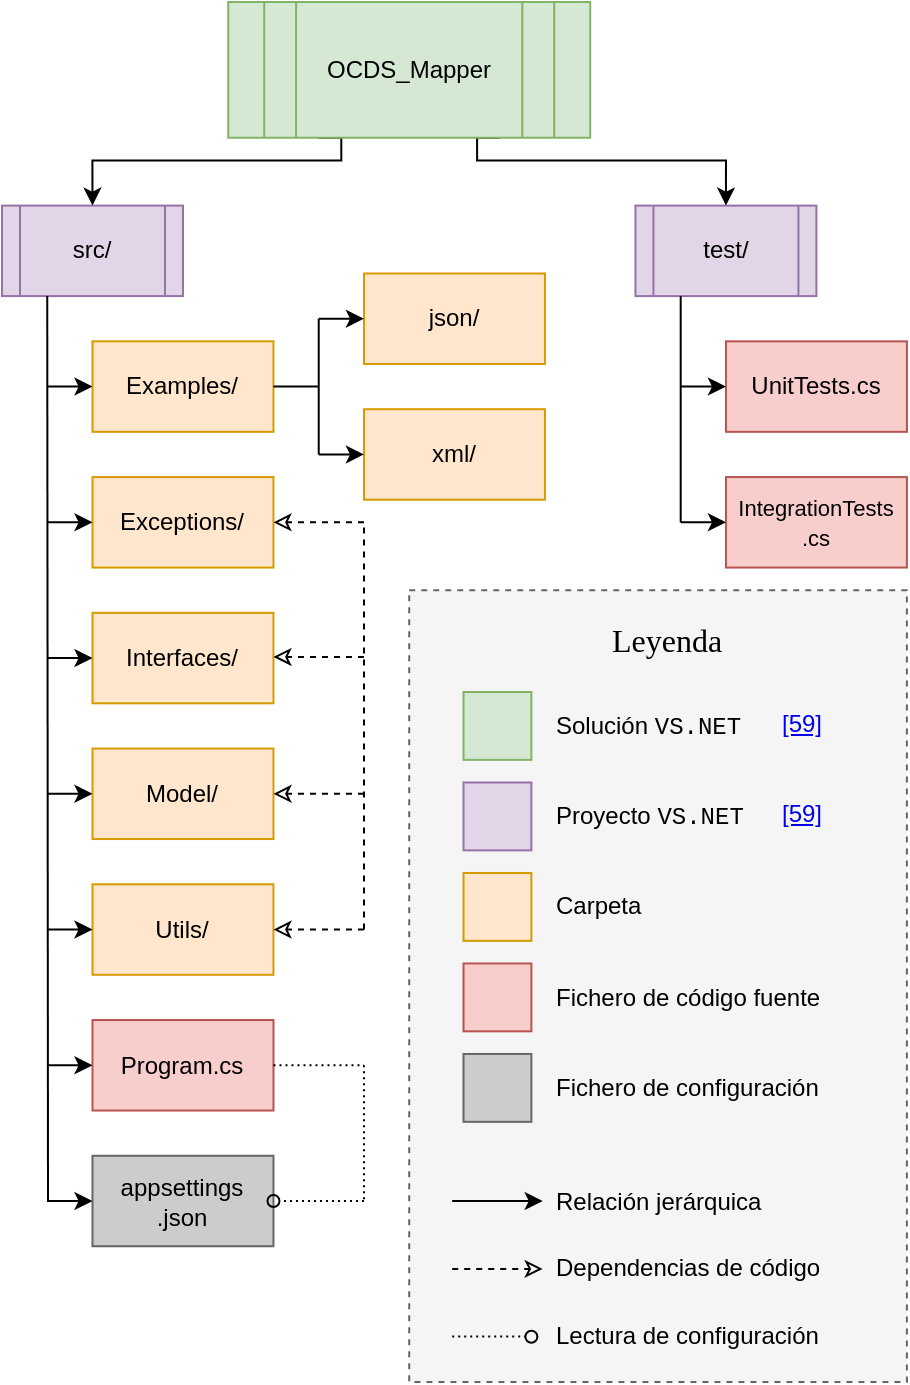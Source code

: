 <mxfile version="14.5.1" type="device"><diagram id="QbHbkleJUsxGR9_79U8a" name="Página-1"><mxGraphModel dx="1422" dy="825" grid="1" gridSize="10" guides="1" tooltips="1" connect="1" arrows="1" fold="1" page="1" pageScale="1" pageWidth="827" pageHeight="1169" math="0" shadow="0"><root><mxCell id="0"/><mxCell id="1" parent="0"/><mxCell id="VqXZYSWMb4L9y5wpS0Xz-1" value="" style="group" parent="1" vertex="1" connectable="0"><mxGeometry x="120" y="30" width="452.46" height="690" as="geometry"/></mxCell><mxCell id="2zbSsPdtElffrA6Gq3fq-1" value="src/" style="shape=process;whiteSpace=wrap;html=1;backgroundOutline=1;direction=west;fillColor=#e1d5e7;strokeColor=#9673a6;" parent="VqXZYSWMb4L9y5wpS0Xz-1" vertex="1"><mxGeometry y="101.803" width="90.492" height="45.246" as="geometry"/></mxCell><mxCell id="2zbSsPdtElffrA6Gq3fq-2" value="test/" style="shape=process;whiteSpace=wrap;html=1;backgroundOutline=1;fillColor=#e1d5e7;strokeColor=#9673a6;" parent="VqXZYSWMb4L9y5wpS0Xz-1" vertex="1"><mxGeometry x="316.722" y="101.803" width="90.492" height="45.246" as="geometry"/></mxCell><mxCell id="2zbSsPdtElffrA6Gq3fq-3" value="Examples/" style="rounded=0;whiteSpace=wrap;html=1;fillColor=#ffe6cc;strokeColor=#d79b00;" parent="VqXZYSWMb4L9y5wpS0Xz-1" vertex="1"><mxGeometry x="45.246" y="169.672" width="90.492" height="45.246" as="geometry"/></mxCell><mxCell id="2zbSsPdtElffrA6Gq3fq-4" value="Exceptions/" style="rounded=0;whiteSpace=wrap;html=1;fillColor=#ffe6cc;strokeColor=#d79b00;" parent="VqXZYSWMb4L9y5wpS0Xz-1" vertex="1"><mxGeometry x="45.246" y="237.541" width="90.492" height="45.246" as="geometry"/></mxCell><mxCell id="2zbSsPdtElffrA6Gq3fq-5" value="Interfaces/" style="rounded=0;whiteSpace=wrap;html=1;fillColor=#ffe6cc;strokeColor=#d79b00;" parent="VqXZYSWMb4L9y5wpS0Xz-1" vertex="1"><mxGeometry x="45.246" y="305.41" width="90.492" height="45.246" as="geometry"/></mxCell><mxCell id="2zbSsPdtElffrA6Gq3fq-6" value="Model/" style="rounded=0;whiteSpace=wrap;html=1;fillColor=#ffe6cc;strokeColor=#d79b00;" parent="VqXZYSWMb4L9y5wpS0Xz-1" vertex="1"><mxGeometry x="45.246" y="373.279" width="90.492" height="45.246" as="geometry"/></mxCell><mxCell id="2zbSsPdtElffrA6Gq3fq-7" value="Utils/" style="rounded=0;whiteSpace=wrap;html=1;fillColor=#ffe6cc;strokeColor=#d79b00;" parent="VqXZYSWMb4L9y5wpS0Xz-1" vertex="1"><mxGeometry x="45.246" y="441.148" width="90.492" height="45.246" as="geometry"/></mxCell><mxCell id="2zbSsPdtElffrA6Gq3fq-13" value="xml/" style="rounded=0;whiteSpace=wrap;html=1;fillColor=#ffe6cc;strokeColor=#d79b00;" parent="VqXZYSWMb4L9y5wpS0Xz-1" vertex="1"><mxGeometry x="180.984" y="203.607" width="90.492" height="45.246" as="geometry"/></mxCell><mxCell id="2zbSsPdtElffrA6Gq3fq-14" value="json/" style="rounded=0;whiteSpace=wrap;html=1;fillColor=#ffe6cc;strokeColor=#d79b00;" parent="VqXZYSWMb4L9y5wpS0Xz-1" vertex="1"><mxGeometry x="180.984" y="135.738" width="90.492" height="45.246" as="geometry"/></mxCell><mxCell id="2zbSsPdtElffrA6Gq3fq-21" value="" style="endArrow=none;dashed=1;html=1;" parent="VqXZYSWMb4L9y5wpS0Xz-1" edge="1"><mxGeometry width="50" height="50" relative="1" as="geometry"><mxPoint x="180.984" y="463.77" as="sourcePoint"/><mxPoint x="180.984" y="260.164" as="targetPoint"/></mxGeometry></mxCell><mxCell id="2zbSsPdtElffrA6Gq3fq-23" value="" style="endArrow=classic;html=1;dashed=1;entryX=1;entryY=0.5;entryDx=0;entryDy=0;endFill=0;" parent="VqXZYSWMb4L9y5wpS0Xz-1" target="2zbSsPdtElffrA6Gq3fq-4" edge="1"><mxGeometry width="50" height="50" relative="1" as="geometry"><mxPoint x="180.984" y="260.164" as="sourcePoint"/><mxPoint x="361.968" y="418.525" as="targetPoint"/></mxGeometry></mxCell><mxCell id="2zbSsPdtElffrA6Gq3fq-24" value="" style="endArrow=classic;html=1;dashed=1;entryX=1;entryY=0.5;entryDx=0;entryDy=0;endFill=0;" parent="VqXZYSWMb4L9y5wpS0Xz-1" edge="1"><mxGeometry width="50" height="50" relative="1" as="geometry"><mxPoint x="180.984" y="327.467" as="sourcePoint"/><mxPoint x="135.738" y="327.467" as="targetPoint"/></mxGeometry></mxCell><mxCell id="2zbSsPdtElffrA6Gq3fq-25" value="" style="endArrow=classic;html=1;dashed=1;entryX=1;entryY=0.5;entryDx=0;entryDy=0;endFill=0;" parent="VqXZYSWMb4L9y5wpS0Xz-1" target="2zbSsPdtElffrA6Gq3fq-6" edge="1"><mxGeometry width="50" height="50" relative="1" as="geometry"><mxPoint x="180.984" y="395.902" as="sourcePoint"/><mxPoint x="158.361" y="282.787" as="targetPoint"/></mxGeometry></mxCell><mxCell id="2zbSsPdtElffrA6Gq3fq-26" value="" style="endArrow=classic;html=1;dashed=1;entryX=1;entryY=0.5;entryDx=0;entryDy=0;endFill=0;" parent="VqXZYSWMb4L9y5wpS0Xz-1" target="2zbSsPdtElffrA6Gq3fq-7" edge="1"><mxGeometry width="50" height="50" relative="1" as="geometry"><mxPoint x="180.984" y="463.77" as="sourcePoint"/><mxPoint x="169.672" y="294.098" as="targetPoint"/></mxGeometry></mxCell><mxCell id="2zbSsPdtElffrA6Gq3fq-27" value="appsettings&lt;br&gt;.json" style="rounded=0;whiteSpace=wrap;html=1;strokeColor=#666666;fillColor=#CCCCCC;" parent="VqXZYSWMb4L9y5wpS0Xz-1" vertex="1"><mxGeometry x="45.246" y="576.885" width="90.492" height="45.246" as="geometry"/></mxCell><mxCell id="2zbSsPdtElffrA6Gq3fq-29" value="Program.cs" style="rounded=0;whiteSpace=wrap;html=1;strokeColor=#b85450;fillColor=#f8cecc;" parent="VqXZYSWMb4L9y5wpS0Xz-1" vertex="1"><mxGeometry x="45.246" y="509.016" width="90.492" height="45.246" as="geometry"/></mxCell><mxCell id="2zbSsPdtElffrA6Gq3fq-41" value="UnitTests.cs" style="rounded=0;whiteSpace=wrap;html=1;strokeColor=#b85450;fillColor=#f8cecc;" parent="VqXZYSWMb4L9y5wpS0Xz-1" vertex="1"><mxGeometry x="361.968" y="169.672" width="90.492" height="45.246" as="geometry"/></mxCell><mxCell id="2zbSsPdtElffrA6Gq3fq-42" value="&lt;font style=&quot;font-size: 11px&quot;&gt;IntegrationTests&lt;br&gt;.cs&lt;/font&gt;" style="rounded=0;whiteSpace=wrap;html=1;strokeColor=#b85450;fillColor=#f8cecc;" parent="VqXZYSWMb4L9y5wpS0Xz-1" vertex="1"><mxGeometry x="361.968" y="237.541" width="90.492" height="45.246" as="geometry"/></mxCell><mxCell id="UAvKf2y8575WfMr1t0Ge-1" value="" style="group;fillColor=#f5f5f5;strokeColor=#666666;fontColor=#333333;dashed=1;" parent="VqXZYSWMb4L9y5wpS0Xz-1" vertex="1" connectable="0"><mxGeometry x="203.607" y="294.098" width="248.853" height="395.902" as="geometry"/></mxCell><mxCell id="UAvKf2y8575WfMr1t0Ge-3" value="&lt;font style=&quot;font-size: 16px&quot;&gt;Leyenda&lt;/font&gt;" style="text;html=1;strokeColor=none;fillColor=none;align=center;verticalAlign=middle;whiteSpace=wrap;rounded=0;shadow=0;glass=0;dashed=1;sketch=0;fontFamily=Roboto Slab;fontSource=https://fonts.googleapis.com/css?family=Roboto+Slab;fontSize=20;" parent="UAvKf2y8575WfMr1t0Ge-1" vertex="1"><mxGeometry x="106.328" y="11.311" width="45.246" height="22.623" as="geometry"/></mxCell><mxCell id="UAvKf2y8575WfMr1t0Ge-45" value="" style="group" parent="UAvKf2y8575WfMr1t0Ge-1" vertex="1" connectable="0"><mxGeometry x="21.492" y="50.902" width="213.787" height="294.098" as="geometry"/></mxCell><mxCell id="UAvKf2y8575WfMr1t0Ge-9" value="" style="rounded=0;whiteSpace=wrap;html=1;strokeColor=#9673a6;fillColor=#e1d5e7;" parent="UAvKf2y8575WfMr1t0Ge-45" vertex="1"><mxGeometry x="5.656" y="45.246" width="33.934" height="33.934" as="geometry"/></mxCell><mxCell id="UAvKf2y8575WfMr1t0Ge-10" value="" style="rounded=0;whiteSpace=wrap;html=1;strokeColor=#d79b00;fillColor=#ffe6cc;" parent="UAvKf2y8575WfMr1t0Ge-45" vertex="1"><mxGeometry x="5.656" y="90.492" width="33.934" height="33.934" as="geometry"/></mxCell><mxCell id="UAvKf2y8575WfMr1t0Ge-11" value="" style="rounded=0;whiteSpace=wrap;html=1;strokeColor=#b85450;fillColor=#f8cecc;" parent="UAvKf2y8575WfMr1t0Ge-45" vertex="1"><mxGeometry x="5.656" y="135.738" width="33.934" height="33.934" as="geometry"/></mxCell><mxCell id="UAvKf2y8575WfMr1t0Ge-12" value="" style="rounded=0;whiteSpace=wrap;html=1;strokeColor=#666666;fontColor=#333333;fillColor=#CCCCCC;" parent="UAvKf2y8575WfMr1t0Ge-45" vertex="1"><mxGeometry x="5.656" y="180.984" width="33.934" height="33.934" as="geometry"/></mxCell><mxCell id="UAvKf2y8575WfMr1t0Ge-23" value="" style="rounded=0;whiteSpace=wrap;html=1;strokeColor=#82b366;fillColor=#d5e8d4;" parent="UAvKf2y8575WfMr1t0Ge-45" vertex="1"><mxGeometry x="5.656" width="33.934" height="33.934" as="geometry"/></mxCell><mxCell id="UAvKf2y8575WfMr1t0Ge-31" value="Solución &lt;font face=&quot;Courier New&quot;&gt;VS.NET&lt;/font&gt;" style="text;html=1;strokeColor=none;fillColor=none;align=left;verticalAlign=middle;whiteSpace=wrap;rounded=0;fontColor=#000000;" parent="UAvKf2y8575WfMr1t0Ge-45" vertex="1"><mxGeometry x="49.771" y="5.656" width="152.705" height="22.623" as="geometry"/></mxCell><mxCell id="UAvKf2y8575WfMr1t0Ge-32" value="Proyecto&amp;nbsp;&lt;font face=&quot;Courier New&quot;&gt;VS.NET&lt;/font&gt;" style="text;html=1;strokeColor=none;fillColor=none;align=left;verticalAlign=middle;whiteSpace=wrap;rounded=0;fontColor=#000000;" parent="UAvKf2y8575WfMr1t0Ge-45" vertex="1"><mxGeometry x="49.771" y="50.902" width="152.705" height="22.623" as="geometry"/></mxCell><mxCell id="UAvKf2y8575WfMr1t0Ge-33" value="Carpeta" style="text;html=1;strokeColor=none;fillColor=none;align=left;verticalAlign=middle;whiteSpace=wrap;rounded=0;fontColor=#000000;" parent="UAvKf2y8575WfMr1t0Ge-45" vertex="1"><mxGeometry x="49.771" y="96.148" width="152.705" height="22.623" as="geometry"/></mxCell><mxCell id="UAvKf2y8575WfMr1t0Ge-34" value="Fichero de código fuente" style="text;html=1;strokeColor=none;fillColor=none;align=left;verticalAlign=middle;whiteSpace=wrap;rounded=0;fontColor=#000000;" parent="UAvKf2y8575WfMr1t0Ge-45" vertex="1"><mxGeometry x="49.771" y="141.393" width="164.017" height="22.623" as="geometry"/></mxCell><mxCell id="UAvKf2y8575WfMr1t0Ge-35" value="Fichero de configuración" style="text;html=1;strokeColor=none;fillColor=none;align=left;verticalAlign=middle;whiteSpace=wrap;rounded=0;fontColor=#000000;" parent="UAvKf2y8575WfMr1t0Ge-45" vertex="1"><mxGeometry x="49.771" y="186.639" width="164.017" height="22.623" as="geometry"/></mxCell><UserObject label="[59]" link="https://docs.microsoft.com/es-es/visualstudio/get-started/tutorial-projects-solutions?view=vs-2019" id="UAvKf2y8575WfMr1t0Ge-56"><mxCell style="text;html=1;strokeColor=none;fillColor=none;whiteSpace=wrap;align=center;verticalAlign=middle;fontColor=#0000EE;fontStyle=4;dashed=1;" parent="UAvKf2y8575WfMr1t0Ge-45" vertex="1"><mxGeometry x="158.361" y="-1.131" width="33.934" height="33.934" as="geometry"/></mxCell></UserObject><UserObject label="[59]" link="https://docs.microsoft.com/es-es/visualstudio/get-started/tutorial-projects-solutions?view=vs-2019" id="UAvKf2y8575WfMr1t0Ge-57"><mxCell style="text;html=1;strokeColor=none;fillColor=none;whiteSpace=wrap;align=center;verticalAlign=middle;fontColor=#0000EE;fontStyle=4;dashed=1;" parent="UAvKf2y8575WfMr1t0Ge-45" vertex="1"><mxGeometry x="158.361" y="45.246" width="33.934" height="30.541" as="geometry"/></mxCell></UserObject><mxCell id="UAvKf2y8575WfMr1t0Ge-51" style="edgeStyle=orthogonalEdgeStyle;rounded=0;orthogonalLoop=1;jettySize=auto;html=1;exitX=1;exitY=0.5;exitDx=0;exitDy=0;dashed=1;endArrow=oval;endFill=0;dashPattern=1 2;" parent="UAvKf2y8575WfMr1t0Ge-1" edge="1"><mxGeometry relative="1" as="geometry"><mxPoint x="21.492" y="373.143" as="sourcePoint"/><mxPoint x="61.082" y="373.279" as="targetPoint"/><Array as="points"><mxPoint x="56.557" y="373.279"/><mxPoint x="56.557" y="373.279"/></Array></mxGeometry></mxCell><mxCell id="UAvKf2y8575WfMr1t0Ge-29" style="edgeStyle=orthogonalEdgeStyle;rounded=0;orthogonalLoop=1;jettySize=auto;html=1;exitX=1;exitY=0.5;exitDx=0;exitDy=0;" parent="UAvKf2y8575WfMr1t0Ge-1" edge="1"><mxGeometry relative="1" as="geometry"><mxPoint x="21.492" y="305.41" as="sourcePoint"/><mxPoint x="66.738" y="305.41" as="targetPoint"/></mxGeometry></mxCell><mxCell id="UAvKf2y8575WfMr1t0Ge-52" style="edgeStyle=orthogonalEdgeStyle;rounded=0;orthogonalLoop=1;jettySize=auto;html=1;exitX=1;exitY=0.5;exitDx=0;exitDy=0;dashed=1;endArrow=classic;endFill=0;" parent="UAvKf2y8575WfMr1t0Ge-1" edge="1"><mxGeometry relative="1" as="geometry"><mxPoint x="21.492" y="339.344" as="sourcePoint"/><mxPoint x="66.738" y="339.344" as="targetPoint"/></mxGeometry></mxCell><mxCell id="UAvKf2y8575WfMr1t0Ge-36" value="Relación jerárquica" style="text;html=1;strokeColor=none;fillColor=none;align=left;verticalAlign=middle;whiteSpace=wrap;rounded=0;fontColor=#000000;" parent="UAvKf2y8575WfMr1t0Ge-1" vertex="1"><mxGeometry x="71.262" y="294.098" width="164.017" height="22.623" as="geometry"/></mxCell><mxCell id="UAvKf2y8575WfMr1t0Ge-47" value="Dependencias de código" style="text;html=1;strokeColor=none;fillColor=none;align=left;verticalAlign=middle;whiteSpace=wrap;rounded=0;fontColor=#000000;" parent="UAvKf2y8575WfMr1t0Ge-1" vertex="1"><mxGeometry x="71.262" y="328.033" width="164.017" height="22.623" as="geometry"/></mxCell><mxCell id="UAvKf2y8575WfMr1t0Ge-37" value="Lectura de configuración" style="text;html=1;strokeColor=none;fillColor=none;align=left;verticalAlign=middle;whiteSpace=wrap;rounded=0;fontColor=#000000;" parent="UAvKf2y8575WfMr1t0Ge-1" vertex="1"><mxGeometry x="71.262" y="361.967" width="164.017" height="22.623" as="geometry"/></mxCell><mxCell id="UAvKf2y8575WfMr1t0Ge-19" style="edgeStyle=orthogonalEdgeStyle;rounded=0;orthogonalLoop=1;jettySize=auto;html=1;exitX=0.25;exitY=1;exitDx=0;exitDy=0;entryX=0.5;entryY=1;entryDx=0;entryDy=0;startArrow=none;startFill=0;endArrow=classic;endFill=1;fontColor=#000000;" parent="VqXZYSWMb4L9y5wpS0Xz-1" source="UAvKf2y8575WfMr1t0Ge-14" target="2zbSsPdtElffrA6Gq3fq-1" edge="1"><mxGeometry relative="1" as="geometry"><Array as="points"><mxPoint x="169.672" y="79.18"/><mxPoint x="45.246" y="79.18"/></Array></mxGeometry></mxCell><mxCell id="UAvKf2y8575WfMr1t0Ge-20" style="edgeStyle=orthogonalEdgeStyle;rounded=0;orthogonalLoop=1;jettySize=auto;html=1;exitX=0.75;exitY=1;exitDx=0;exitDy=0;entryX=0.5;entryY=0;entryDx=0;entryDy=0;startArrow=none;startFill=0;endArrow=classic;endFill=1;fontColor=#000000;" parent="VqXZYSWMb4L9y5wpS0Xz-1" source="UAvKf2y8575WfMr1t0Ge-14" target="2zbSsPdtElffrA6Gq3fq-2" edge="1"><mxGeometry relative="1" as="geometry"><Array as="points"><mxPoint x="237.541" y="79.18"/><mxPoint x="361.968" y="79.18"/></Array></mxGeometry></mxCell><mxCell id="UAvKf2y8575WfMr1t0Ge-14" value="OCDS_Mapper" style="shape=process;whiteSpace=wrap;html=1;backgroundOutline=1;strokeColor=#82b366;fillColor=#d5e8d4;" parent="VqXZYSWMb4L9y5wpS0Xz-1" vertex="1"><mxGeometry x="113.115" width="180.984" height="67.869" as="geometry"/></mxCell><mxCell id="UAvKf2y8575WfMr1t0Ge-21" value="" style="endArrow=none;html=1;fontColor=#000000;strokeColor=#82B366;" parent="VqXZYSWMb4L9y5wpS0Xz-1" edge="1"><mxGeometry width="50" height="50" relative="1" as="geometry"><mxPoint x="147.049" y="67.869" as="sourcePoint"/><mxPoint x="147.049" as="targetPoint"/></mxGeometry></mxCell><mxCell id="UAvKf2y8575WfMr1t0Ge-22" value="" style="endArrow=none;html=1;fontColor=#000000;strokeColor=#82B366;" parent="VqXZYSWMb4L9y5wpS0Xz-1" edge="1"><mxGeometry width="50" height="50" relative="1" as="geometry"><mxPoint x="260.164" y="67.869" as="sourcePoint"/><mxPoint x="260.164" as="targetPoint"/></mxGeometry></mxCell><mxCell id="UAvKf2y8575WfMr1t0Ge-40" value="" style="endArrow=none;html=1;dashed=1;dashPattern=1 2;fontColor=#000000;" parent="VqXZYSWMb4L9y5wpS0Xz-1" edge="1"><mxGeometry width="50" height="50" relative="1" as="geometry"><mxPoint x="180.984" y="531.639" as="sourcePoint"/><mxPoint x="181" y="600" as="targetPoint"/></mxGeometry></mxCell><mxCell id="UAvKf2y8575WfMr1t0Ge-43" value="" style="endArrow=none;html=1;dashed=1;dashPattern=1 2;fontColor=#000000;exitX=1;exitY=0.5;exitDx=0;exitDy=0;" parent="VqXZYSWMb4L9y5wpS0Xz-1" source="2zbSsPdtElffrA6Gq3fq-29" edge="1"><mxGeometry width="50" height="50" relative="1" as="geometry"><mxPoint x="192.295" y="542.951" as="sourcePoint"/><mxPoint x="180.984" y="531.639" as="targetPoint"/></mxGeometry></mxCell><mxCell id="UAvKf2y8575WfMr1t0Ge-44" value="" style="endArrow=oval;html=1;dashed=1;dashPattern=1 2;fontColor=#000000;entryX=1;entryY=0.5;entryDx=0;entryDy=0;endFill=0;" parent="VqXZYSWMb4L9y5wpS0Xz-1" target="2zbSsPdtElffrA6Gq3fq-27" edge="1"><mxGeometry width="50" height="50" relative="1" as="geometry"><mxPoint x="180.984" y="599.508" as="sourcePoint"/><mxPoint x="147.049" y="677.557" as="targetPoint"/></mxGeometry></mxCell><mxCell id="UAvKf2y8575WfMr1t0Ge-58" value="" style="endArrow=none;html=1;fontColor=#000000;entryX=0.75;entryY=0;entryDx=0;entryDy=0;" parent="VqXZYSWMb4L9y5wpS0Xz-1" target="2zbSsPdtElffrA6Gq3fq-1" edge="1"><mxGeometry width="50" height="50" relative="1" as="geometry"><mxPoint x="23" y="600" as="sourcePoint"/><mxPoint x="-67.869" y="452.459" as="targetPoint"/></mxGeometry></mxCell><mxCell id="UAvKf2y8575WfMr1t0Ge-60" value="" style="endArrow=classic;html=1;fontColor=#000000;entryX=0;entryY=0.5;entryDx=0;entryDy=0;" parent="VqXZYSWMb4L9y5wpS0Xz-1" target="2zbSsPdtElffrA6Gq3fq-3" edge="1"><mxGeometry width="50" height="50" relative="1" as="geometry"><mxPoint x="22.623" y="192.295" as="sourcePoint"/><mxPoint x="-67.869" y="452.459" as="targetPoint"/></mxGeometry></mxCell><mxCell id="UAvKf2y8575WfMr1t0Ge-61" value="" style="endArrow=classic;html=1;fontColor=#000000;entryX=0;entryY=0.5;entryDx=0;entryDy=0;" parent="VqXZYSWMb4L9y5wpS0Xz-1" target="2zbSsPdtElffrA6Gq3fq-4" edge="1"><mxGeometry width="50" height="50" relative="1" as="geometry"><mxPoint x="22.623" y="260.164" as="sourcePoint"/><mxPoint x="56.557" y="203.607" as="targetPoint"/></mxGeometry></mxCell><mxCell id="UAvKf2y8575WfMr1t0Ge-62" value="" style="endArrow=classic;html=1;fontColor=#000000;entryX=0;entryY=0.5;entryDx=0;entryDy=0;" parent="VqXZYSWMb4L9y5wpS0Xz-1" target="2zbSsPdtElffrA6Gq3fq-5" edge="1"><mxGeometry width="50" height="50" relative="1" as="geometry"><mxPoint x="22.623" y="328.033" as="sourcePoint"/><mxPoint x="56.557" y="271.475" as="targetPoint"/></mxGeometry></mxCell><mxCell id="UAvKf2y8575WfMr1t0Ge-63" value="" style="endArrow=classic;html=1;fontColor=#000000;entryX=0;entryY=0.5;entryDx=0;entryDy=0;" parent="VqXZYSWMb4L9y5wpS0Xz-1" target="2zbSsPdtElffrA6Gq3fq-6" edge="1"><mxGeometry width="50" height="50" relative="1" as="geometry"><mxPoint x="22.623" y="395.902" as="sourcePoint"/><mxPoint x="56.557" y="339.344" as="targetPoint"/></mxGeometry></mxCell><mxCell id="UAvKf2y8575WfMr1t0Ge-70" value="" style="endArrow=classic;html=1;fontColor=#000000;entryX=0;entryY=0.5;entryDx=0;entryDy=0;" parent="VqXZYSWMb4L9y5wpS0Xz-1" target="2zbSsPdtElffrA6Gq3fq-7" edge="1"><mxGeometry width="50" height="50" relative="1" as="geometry"><mxPoint x="22.623" y="463.77" as="sourcePoint"/><mxPoint x="56.557" y="407.213" as="targetPoint"/></mxGeometry></mxCell><mxCell id="UAvKf2y8575WfMr1t0Ge-71" value="" style="endArrow=classic;html=1;fontColor=#000000;entryX=0;entryY=0.5;entryDx=0;entryDy=0;" parent="VqXZYSWMb4L9y5wpS0Xz-1" target="2zbSsPdtElffrA6Gq3fq-29" edge="1"><mxGeometry width="50" height="50" relative="1" as="geometry"><mxPoint x="22.623" y="531.639" as="sourcePoint"/><mxPoint x="67.869" y="418.525" as="targetPoint"/></mxGeometry></mxCell><mxCell id="UAvKf2y8575WfMr1t0Ge-72" value="" style="endArrow=classic;html=1;fontColor=#000000;entryX=0;entryY=0.5;entryDx=0;entryDy=0;" parent="VqXZYSWMb4L9y5wpS0Xz-1" target="2zbSsPdtElffrA6Gq3fq-27" edge="1"><mxGeometry width="50" height="50" relative="1" as="geometry"><mxPoint x="22.623" y="599.508" as="sourcePoint"/><mxPoint x="79.18" y="429.836" as="targetPoint"/></mxGeometry></mxCell><mxCell id="UAvKf2y8575WfMr1t0Ge-74" value="" style="endArrow=none;html=1;fontColor=#000000;entryX=1;entryY=0.5;entryDx=0;entryDy=0;" parent="VqXZYSWMb4L9y5wpS0Xz-1" target="2zbSsPdtElffrA6Gq3fq-3" edge="1"><mxGeometry width="50" height="50" relative="1" as="geometry"><mxPoint x="158.361" y="192.295" as="sourcePoint"/><mxPoint x="33.934" y="158.361" as="targetPoint"/></mxGeometry></mxCell><mxCell id="UAvKf2y8575WfMr1t0Ge-75" value="" style="endArrow=none;html=1;fontColor=#000000;" parent="VqXZYSWMb4L9y5wpS0Xz-1" edge="1"><mxGeometry width="50" height="50" relative="1" as="geometry"><mxPoint x="158.361" y="158.361" as="sourcePoint"/><mxPoint x="158.361" y="226.23" as="targetPoint"/></mxGeometry></mxCell><mxCell id="UAvKf2y8575WfMr1t0Ge-77" value="" style="endArrow=classic;html=1;fontColor=#000000;entryX=0;entryY=0.5;entryDx=0;entryDy=0;" parent="VqXZYSWMb4L9y5wpS0Xz-1" target="2zbSsPdtElffrA6Gq3fq-14" edge="1"><mxGeometry width="50" height="50" relative="1" as="geometry"><mxPoint x="158.361" y="158.361" as="sourcePoint"/><mxPoint x="56.557" y="203.607" as="targetPoint"/></mxGeometry></mxCell><mxCell id="UAvKf2y8575WfMr1t0Ge-78" value="" style="endArrow=classic;html=1;fontColor=#000000;entryX=0;entryY=0.5;entryDx=0;entryDy=0;entryPerimeter=0;" parent="VqXZYSWMb4L9y5wpS0Xz-1" target="2zbSsPdtElffrA6Gq3fq-13" edge="1"><mxGeometry width="50" height="50" relative="1" as="geometry"><mxPoint x="158.361" y="226.23" as="sourcePoint"/><mxPoint x="192.295" y="169.672" as="targetPoint"/></mxGeometry></mxCell><mxCell id="UAvKf2y8575WfMr1t0Ge-79" value="" style="endArrow=none;html=1;fontColor=#000000;exitX=0.25;exitY=1;exitDx=0;exitDy=0;" parent="VqXZYSWMb4L9y5wpS0Xz-1" source="2zbSsPdtElffrA6Gq3fq-2" edge="1"><mxGeometry width="50" height="50" relative="1" as="geometry"><mxPoint x="169.672" y="169.672" as="sourcePoint"/><mxPoint x="339.345" y="260.164" as="targetPoint"/></mxGeometry></mxCell><mxCell id="UAvKf2y8575WfMr1t0Ge-80" value="" style="endArrow=classic;html=1;fontColor=#000000;entryX=0;entryY=0.5;entryDx=0;entryDy=0;" parent="VqXZYSWMb4L9y5wpS0Xz-1" target="2zbSsPdtElffrA6Gq3fq-42" edge="1"><mxGeometry width="50" height="50" relative="1" as="geometry"><mxPoint x="339.345" y="260.164" as="sourcePoint"/><mxPoint x="192.295" y="237.541" as="targetPoint"/></mxGeometry></mxCell><mxCell id="UAvKf2y8575WfMr1t0Ge-81" value="" style="endArrow=classic;html=1;fontColor=#000000;entryX=0;entryY=0.5;entryDx=0;entryDy=0;" parent="VqXZYSWMb4L9y5wpS0Xz-1" target="2zbSsPdtElffrA6Gq3fq-41" edge="1"><mxGeometry width="50" height="50" relative="1" as="geometry"><mxPoint x="339.345" y="192.295" as="sourcePoint"/><mxPoint x="373.279" y="271.475" as="targetPoint"/></mxGeometry></mxCell></root></mxGraphModel></diagram></mxfile>